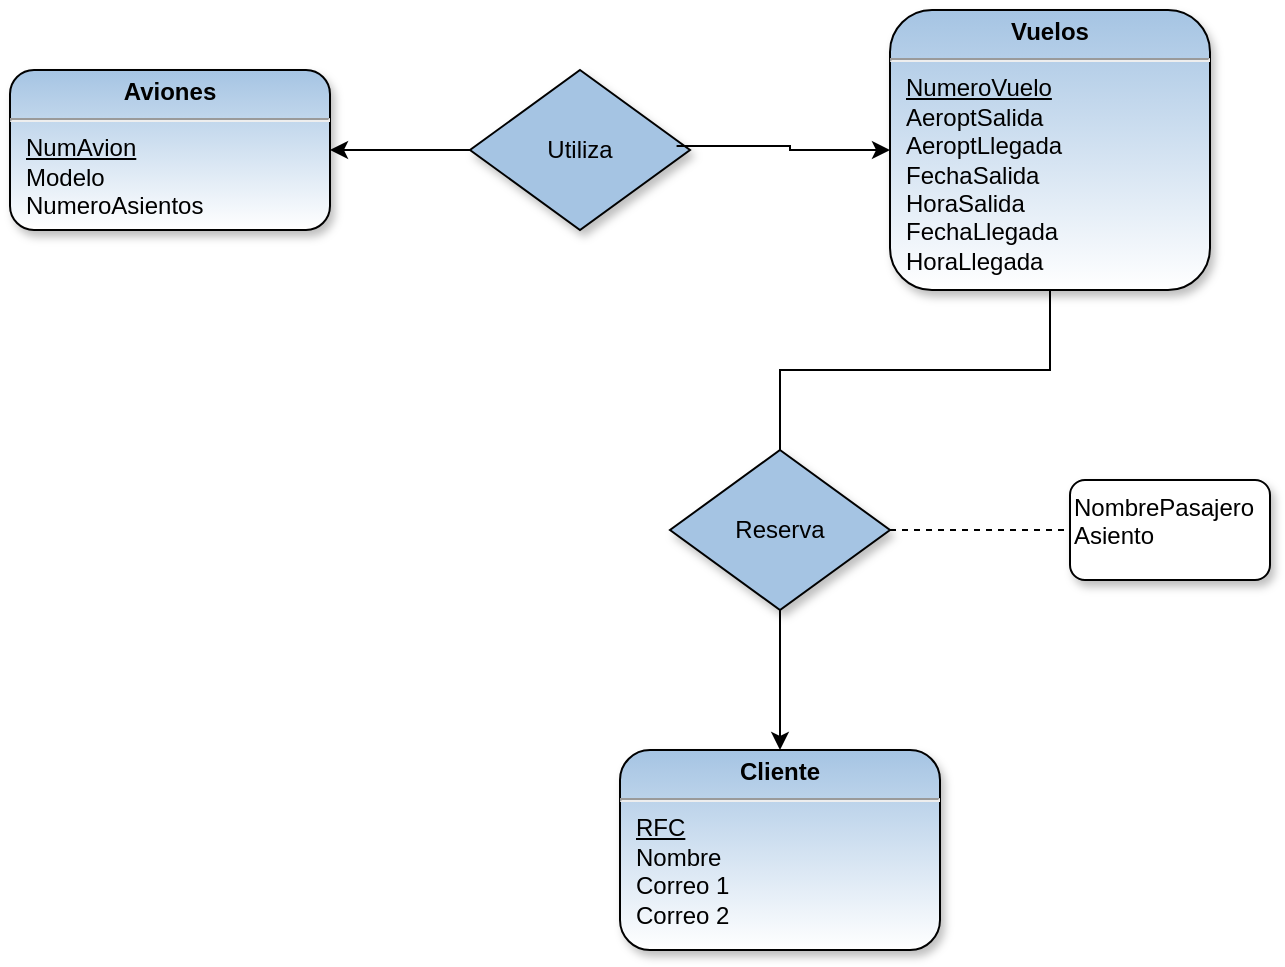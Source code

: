 <mxfile version="23.1.1" type="github">
  <diagram name="Página-1" id="ng1RPRI9SQtY_B2i7-3D">
    <mxGraphModel dx="794" dy="430" grid="1" gridSize="10" guides="1" tooltips="1" connect="1" arrows="1" fold="1" page="1" pageScale="1" pageWidth="850" pageHeight="1100" math="0" shadow="0">
      <root>
        <mxCell id="0" />
        <mxCell id="1" parent="0" />
        <mxCell id="-A-a8QJtsRKoOQaAHzKs-1" value="&lt;p style=&quot;text-align: center ; margin: 4px 0px 0px&quot;&gt;&lt;b&gt;Aviones&lt;/b&gt;&lt;/p&gt;&lt;hr&gt;&lt;p style=&quot;margin: 0px ; margin-left: 8px&quot;&gt;&lt;u&gt;NumAvion&lt;/u&gt;&lt;/p&gt;&lt;p style=&quot;margin: 0px ; margin-left: 8px&quot;&gt;Modelo&lt;/p&gt;&lt;p style=&quot;margin: 0px ; margin-left: 8px&quot;&gt;NumeroAsientos&lt;/p&gt;" style="verticalAlign=top;align=left;overflow=fill;fontSize=12;fontFamily=Helvetica;html=1;gradientDirection=south;rounded=1;shadow=1;sketch=0;glass=0;strokeColor=#000000;fillColor=#a5c4e3;gradientColor=#ffffff;" parent="1" vertex="1">
          <mxGeometry x="50" y="110" width="160" height="80" as="geometry" />
        </mxCell>
        <mxCell id="-A-a8QJtsRKoOQaAHzKs-2" value="&lt;p style=&quot;text-align: center ; margin: 4px 0px 0px&quot;&gt;&lt;b&gt;Vuelos&lt;/b&gt;&lt;/p&gt;&lt;hr&gt;&lt;p style=&quot;margin: 0px ; margin-left: 8px&quot;&gt;&lt;u&gt;NumeroVuelo&lt;/u&gt;&lt;/p&gt;&lt;p style=&quot;margin: 0px ; margin-left: 8px&quot;&gt;AeroptSalida&lt;/p&gt;&lt;p style=&quot;margin: 0px ; margin-left: 8px&quot;&gt;AeroptLlegada&lt;/p&gt;&lt;p style=&quot;margin: 0px ; margin-left: 8px&quot;&gt;FechaSalida&lt;/p&gt;&lt;p style=&quot;margin: 0px ; margin-left: 8px&quot;&gt;HoraSalida&lt;/p&gt;&lt;p style=&quot;margin: 0px ; margin-left: 8px&quot;&gt;FechaLlegada&lt;/p&gt;&lt;p style=&quot;margin: 0px ; margin-left: 8px&quot;&gt;HoraLlegada&lt;/p&gt;" style="verticalAlign=top;align=left;overflow=fill;fontSize=12;fontFamily=Helvetica;html=1;gradientDirection=south;rounded=1;shadow=1;sketch=0;glass=0;strokeColor=#000000;fillColor=#a5c4e3;gradientColor=#ffffff;" parent="1" vertex="1">
          <mxGeometry x="490" y="80" width="160" height="140" as="geometry" />
        </mxCell>
        <mxCell id="tucBsX8ZibWqmfylwvI5-5" style="edgeStyle=orthogonalEdgeStyle;rounded=0;orthogonalLoop=1;jettySize=auto;html=1;entryX=0.5;entryY=1;entryDx=0;entryDy=0;endArrow=none;endFill=0;startArrow=classic;startFill=1;" edge="1" parent="1" source="pyzNCMXMKeBImsJMjJop-1" target="pyzNCMXMKeBImsJMjJop-2">
          <mxGeometry relative="1" as="geometry" />
        </mxCell>
        <mxCell id="pyzNCMXMKeBImsJMjJop-1" value="&lt;p style=&quot;text-align: center ; margin: 4px 0px 0px&quot;&gt;&lt;b&gt;Cliente&lt;/b&gt;&lt;/p&gt;&lt;hr&gt;&lt;p style=&quot;margin: 0px ; margin-left: 8px&quot;&gt;&lt;u&gt;RFC&lt;/u&gt;&lt;/p&gt;&lt;p style=&quot;margin: 0px ; margin-left: 8px&quot;&gt;Nombre&lt;/p&gt;&lt;p style=&quot;margin: 0px ; margin-left: 8px&quot;&gt;Correo 1&lt;/p&gt;&lt;p style=&quot;margin: 0px ; margin-left: 8px&quot;&gt;Correo 2&lt;/p&gt;" style="verticalAlign=top;align=left;overflow=fill;fontSize=12;fontFamily=Helvetica;html=1;gradientDirection=south;rounded=1;shadow=1;sketch=0;glass=0;strokeColor=#000000;fillColor=#a5c4e3;gradientColor=#ffffff;" parent="1" vertex="1">
          <mxGeometry x="355" y="450" width="160" height="100" as="geometry" />
        </mxCell>
        <mxCell id="tucBsX8ZibWqmfylwvI5-6" style="edgeStyle=orthogonalEdgeStyle;rounded=0;orthogonalLoop=1;jettySize=auto;html=1;endArrow=none;endFill=0;" edge="1" parent="1" source="pyzNCMXMKeBImsJMjJop-2" target="-A-a8QJtsRKoOQaAHzKs-2">
          <mxGeometry relative="1" as="geometry" />
        </mxCell>
        <mxCell id="tucBsX8ZibWqmfylwvI5-7" style="edgeStyle=orthogonalEdgeStyle;rounded=0;orthogonalLoop=1;jettySize=auto;html=1;endArrow=none;endFill=0;dashed=1;" edge="1" parent="1" source="pyzNCMXMKeBImsJMjJop-2">
          <mxGeometry relative="1" as="geometry">
            <mxPoint x="580" y="340" as="targetPoint" />
          </mxGeometry>
        </mxCell>
        <mxCell id="pyzNCMXMKeBImsJMjJop-2" value="Reserva" style="shape=rhombus;perimeter=rhombusPerimeter;whiteSpace=wrap;html=1;align=center;rounded=0;shadow=1;glass=0;sketch=0;strokeColor=#000000;fillColor=#a5c4e3;" parent="1" vertex="1">
          <mxGeometry x="380" y="300" width="110" height="80" as="geometry" />
        </mxCell>
        <mxCell id="tucBsX8ZibWqmfylwvI5-3" style="edgeStyle=orthogonalEdgeStyle;rounded=0;orthogonalLoop=1;jettySize=auto;html=1;entryX=1;entryY=0.5;entryDx=0;entryDy=0;" edge="1" parent="1" source="tucBsX8ZibWqmfylwvI5-2" target="-A-a8QJtsRKoOQaAHzKs-1">
          <mxGeometry relative="1" as="geometry" />
        </mxCell>
        <mxCell id="tucBsX8ZibWqmfylwvI5-2" value="Utiliza" style="shape=rhombus;perimeter=rhombusPerimeter;whiteSpace=wrap;html=1;align=center;rounded=0;shadow=1;glass=0;sketch=0;strokeColor=#000000;fillColor=#a5c4e3;" vertex="1" parent="1">
          <mxGeometry x="280" y="110" width="110" height="80" as="geometry" />
        </mxCell>
        <mxCell id="tucBsX8ZibWqmfylwvI5-4" style="edgeStyle=orthogonalEdgeStyle;rounded=0;orthogonalLoop=1;jettySize=auto;html=1;entryX=0.939;entryY=0.475;entryDx=0;entryDy=0;entryPerimeter=0;endArrow=none;endFill=0;startArrow=classic;startFill=1;" edge="1" parent="1" source="-A-a8QJtsRKoOQaAHzKs-2" target="tucBsX8ZibWqmfylwvI5-2">
          <mxGeometry relative="1" as="geometry" />
        </mxCell>
        <mxCell id="tucBsX8ZibWqmfylwvI5-9" value="NombrePasajero&lt;br&gt;Asiento" style="rounded=1;whiteSpace=wrap;html=1;shadow=1;sketch=0;fillColor=#ffffff;gradientColor=#ffffff;align=left;verticalAlign=top;" vertex="1" parent="1">
          <mxGeometry x="580" y="315" width="100" height="50" as="geometry" />
        </mxCell>
      </root>
    </mxGraphModel>
  </diagram>
</mxfile>
